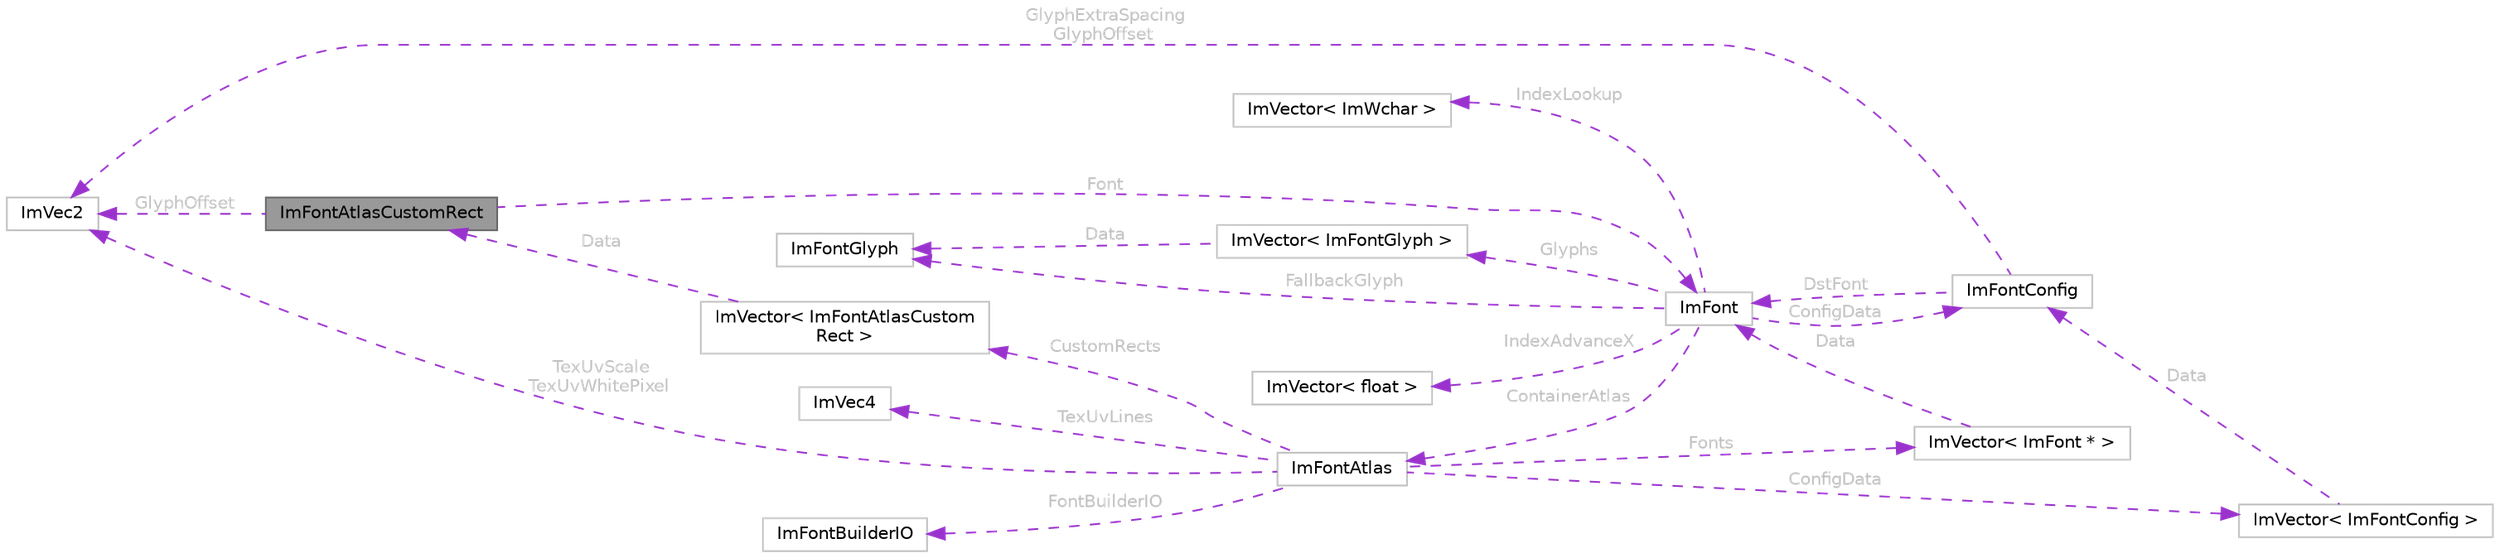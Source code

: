 digraph "ImFontAtlasCustomRect"
{
 // LATEX_PDF_SIZE
  bgcolor="transparent";
  edge [fontname=Helvetica,fontsize=10,labelfontname=Helvetica,labelfontsize=10];
  node [fontname=Helvetica,fontsize=10,shape=box,height=0.2,width=0.4];
  rankdir="LR";
  Node1 [id="Node000001",label="ImFontAtlasCustomRect",height=0.2,width=0.4,color="gray40", fillcolor="grey60", style="filled", fontcolor="black",tooltip=" "];
  Node2 -> Node1 [id="edge1_Node000001_Node000002",dir="back",color="darkorchid3",style="dashed",tooltip=" ",label=" GlyphOffset",fontcolor="grey" ];
  Node2 [id="Node000002",label="ImVec2",height=0.2,width=0.4,color="grey75", fillcolor="white", style="filled",URL="$struct_im_vec2.html",tooltip=" "];
  Node3 -> Node1 [id="edge2_Node000001_Node000003",dir="back",color="darkorchid3",style="dashed",tooltip=" ",label=" Font",fontcolor="grey" ];
  Node3 [id="Node000003",label="ImFont",height=0.2,width=0.4,color="grey75", fillcolor="white", style="filled",URL="$struct_im_font.html",tooltip=" "];
  Node4 -> Node3 [id="edge3_Node000003_Node000004",dir="back",color="darkorchid3",style="dashed",tooltip=" ",label=" IndexAdvanceX",fontcolor="grey" ];
  Node4 [id="Node000004",label="ImVector\< float \>",height=0.2,width=0.4,color="grey75", fillcolor="white", style="filled",URL="$struct_im_vector.html",tooltip=" "];
  Node5 -> Node3 [id="edge4_Node000003_Node000005",dir="back",color="darkorchid3",style="dashed",tooltip=" ",label=" IndexLookup",fontcolor="grey" ];
  Node5 [id="Node000005",label="ImVector\< ImWchar \>",height=0.2,width=0.4,color="grey75", fillcolor="white", style="filled",URL="$struct_im_vector.html",tooltip=" "];
  Node6 -> Node3 [id="edge5_Node000003_Node000006",dir="back",color="darkorchid3",style="dashed",tooltip=" ",label=" Glyphs",fontcolor="grey" ];
  Node6 [id="Node000006",label="ImVector\< ImFontGlyph \>",height=0.2,width=0.4,color="grey75", fillcolor="white", style="filled",URL="$struct_im_vector.html",tooltip=" "];
  Node7 -> Node6 [id="edge6_Node000006_Node000007",dir="back",color="darkorchid3",style="dashed",tooltip=" ",label=" Data",fontcolor="grey" ];
  Node7 [id="Node000007",label="ImFontGlyph",height=0.2,width=0.4,color="grey75", fillcolor="white", style="filled",URL="$struct_im_font_glyph.html",tooltip=" "];
  Node7 -> Node3 [id="edge7_Node000003_Node000007",dir="back",color="darkorchid3",style="dashed",tooltip=" ",label=" FallbackGlyph",fontcolor="grey" ];
  Node8 -> Node3 [id="edge8_Node000003_Node000008",dir="back",color="darkorchid3",style="dashed",tooltip=" ",label=" ContainerAtlas",fontcolor="grey" ];
  Node8 [id="Node000008",label="ImFontAtlas",height=0.2,width=0.4,color="grey75", fillcolor="white", style="filled",URL="$struct_im_font_atlas.html",tooltip=" "];
  Node2 -> Node8 [id="edge9_Node000008_Node000002",dir="back",color="darkorchid3",style="dashed",tooltip=" ",label=" TexUvScale\nTexUvWhitePixel",fontcolor="grey" ];
  Node9 -> Node8 [id="edge10_Node000008_Node000009",dir="back",color="darkorchid3",style="dashed",tooltip=" ",label=" Fonts",fontcolor="grey" ];
  Node9 [id="Node000009",label="ImVector\< ImFont * \>",height=0.2,width=0.4,color="grey75", fillcolor="white", style="filled",URL="$struct_im_vector.html",tooltip=" "];
  Node3 -> Node9 [id="edge11_Node000009_Node000003",dir="back",color="darkorchid3",style="dashed",tooltip=" ",label=" Data",fontcolor="grey" ];
  Node10 -> Node8 [id="edge12_Node000008_Node000010",dir="back",color="darkorchid3",style="dashed",tooltip=" ",label=" CustomRects",fontcolor="grey" ];
  Node10 [id="Node000010",label="ImVector\< ImFontAtlasCustom\lRect \>",height=0.2,width=0.4,color="grey75", fillcolor="white", style="filled",URL="$struct_im_vector.html",tooltip=" "];
  Node1 -> Node10 [id="edge13_Node000010_Node000001",dir="back",color="darkorchid3",style="dashed",tooltip=" ",label=" Data",fontcolor="grey" ];
  Node11 -> Node8 [id="edge14_Node000008_Node000011",dir="back",color="darkorchid3",style="dashed",tooltip=" ",label=" ConfigData",fontcolor="grey" ];
  Node11 [id="Node000011",label="ImVector\< ImFontConfig \>",height=0.2,width=0.4,color="grey75", fillcolor="white", style="filled",URL="$struct_im_vector.html",tooltip=" "];
  Node12 -> Node11 [id="edge15_Node000011_Node000012",dir="back",color="darkorchid3",style="dashed",tooltip=" ",label=" Data",fontcolor="grey" ];
  Node12 [id="Node000012",label="ImFontConfig",height=0.2,width=0.4,color="grey75", fillcolor="white", style="filled",URL="$struct_im_font_config.html",tooltip=" "];
  Node2 -> Node12 [id="edge16_Node000012_Node000002",dir="back",color="darkorchid3",style="dashed",tooltip=" ",label=" GlyphExtraSpacing\nGlyphOffset",fontcolor="grey" ];
  Node3 -> Node12 [id="edge17_Node000012_Node000003",dir="back",color="darkorchid3",style="dashed",tooltip=" ",label=" DstFont",fontcolor="grey" ];
  Node13 -> Node8 [id="edge18_Node000008_Node000013",dir="back",color="darkorchid3",style="dashed",tooltip=" ",label=" TexUvLines",fontcolor="grey" ];
  Node13 [id="Node000013",label="ImVec4",height=0.2,width=0.4,color="grey75", fillcolor="white", style="filled",URL="$struct_im_vec4.html",tooltip=" "];
  Node14 -> Node8 [id="edge19_Node000008_Node000014",dir="back",color="darkorchid3",style="dashed",tooltip=" ",label=" FontBuilderIO",fontcolor="grey" ];
  Node14 [id="Node000014",label="ImFontBuilderIO",height=0.2,width=0.4,color="grey75", fillcolor="white", style="filled",URL="$struct_im_font_builder_i_o.html",tooltip=" "];
  Node12 -> Node3 [id="edge20_Node000003_Node000012",dir="back",color="darkorchid3",style="dashed",tooltip=" ",label=" ConfigData",fontcolor="grey" ];
}
